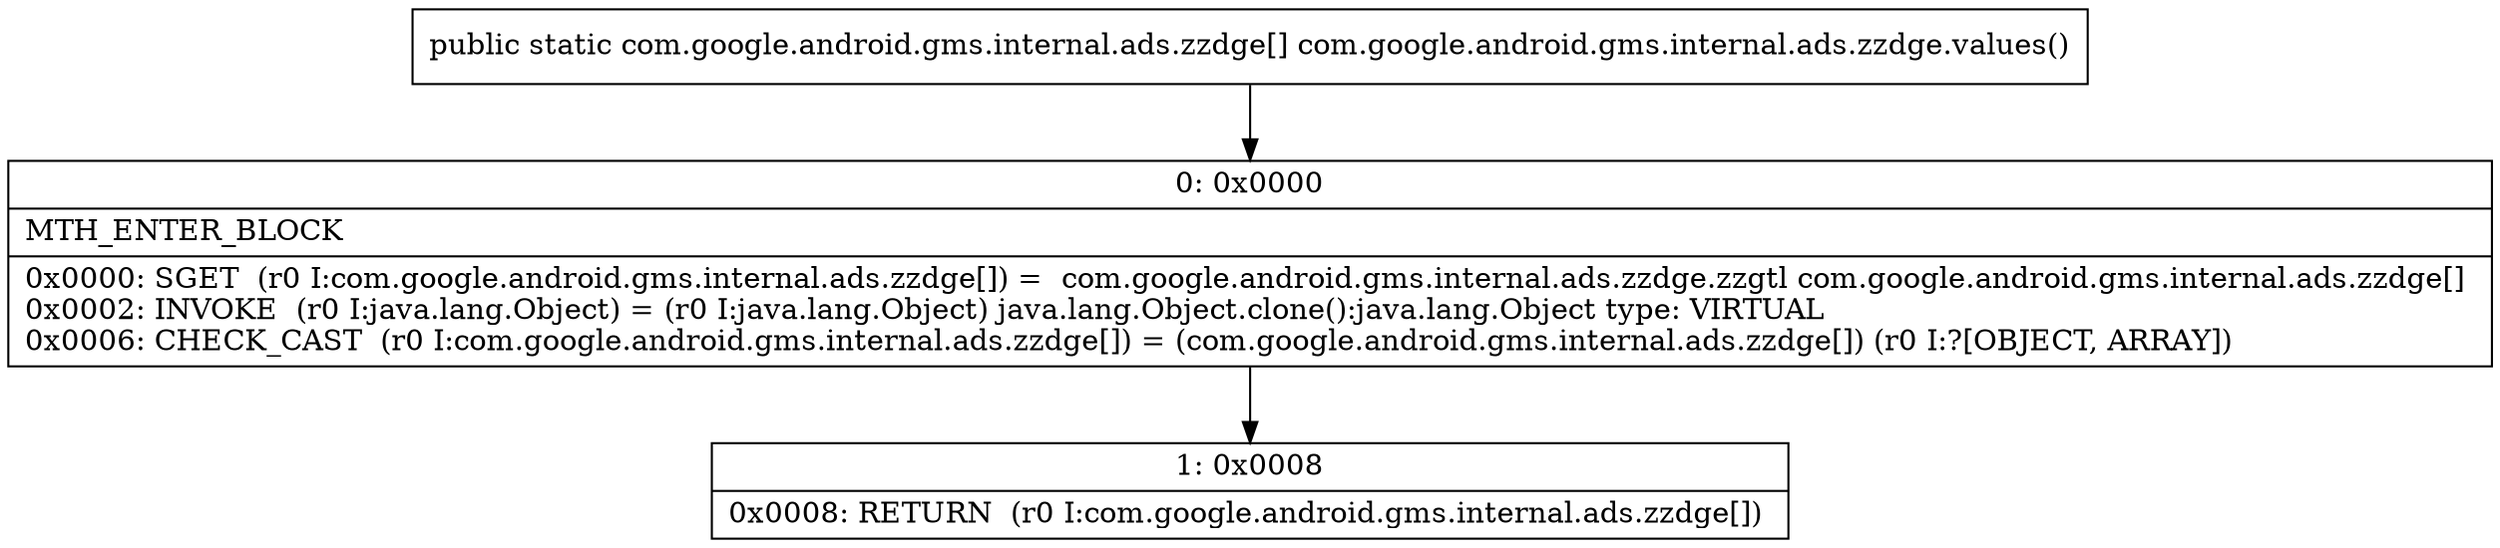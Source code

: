 digraph "CFG forcom.google.android.gms.internal.ads.zzdge.values()[Lcom\/google\/android\/gms\/internal\/ads\/zzdge;" {
Node_0 [shape=record,label="{0\:\ 0x0000|MTH_ENTER_BLOCK\l|0x0000: SGET  (r0 I:com.google.android.gms.internal.ads.zzdge[]) =  com.google.android.gms.internal.ads.zzdge.zzgtl com.google.android.gms.internal.ads.zzdge[] \l0x0002: INVOKE  (r0 I:java.lang.Object) = (r0 I:java.lang.Object) java.lang.Object.clone():java.lang.Object type: VIRTUAL \l0x0006: CHECK_CAST  (r0 I:com.google.android.gms.internal.ads.zzdge[]) = (com.google.android.gms.internal.ads.zzdge[]) (r0 I:?[OBJECT, ARRAY]) \l}"];
Node_1 [shape=record,label="{1\:\ 0x0008|0x0008: RETURN  (r0 I:com.google.android.gms.internal.ads.zzdge[]) \l}"];
MethodNode[shape=record,label="{public static com.google.android.gms.internal.ads.zzdge[] com.google.android.gms.internal.ads.zzdge.values() }"];
MethodNode -> Node_0;
Node_0 -> Node_1;
}


